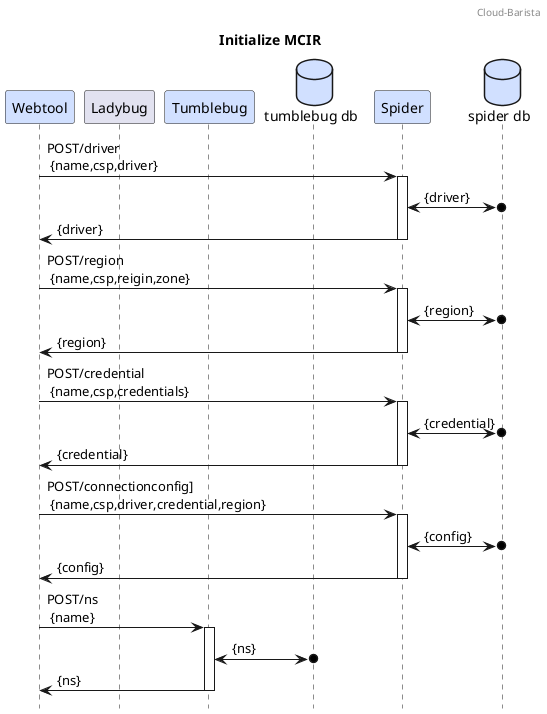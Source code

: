 @@startuml

header Cloud-Barista
title Initialize MCIR
hide footbox

participant	"Webtool"		as webtool		#d1e0ff

participant	"Ladybug"		as ladybug

participant	"Tumblebug"		as tumblebug	#d1e0ff
database	"tumblebug db"			as tumblebug_db	#d1e0ff

participant	"Spider"		as spider		#d1e0ff
database	"spider db"			as spider_db	#d1e0ff

' # driver
webtool		->	spider		: POST/driver\n {name,csp,driver}
activate spider
	spider		<->o	spider_db	: {driver}
	spider		->		webtool		: {driver}
deactivate spider

' # region
webtool		->	spider		: POST/region\n {name,csp,reigin,zone}
activate spider
	spider		<->o	spider_db	: {region}
	spider		->		webtool		: {region}
deactivate spider


' # credential
webtool		->	spider		: POST/credential\n {name,csp,credentials}
activate spider
	spider		<->o	spider_db	: {credential}
	spider		->		webtool		: {credential}
deactivate spider


' # config
webtool		->	spider		: POST/connectionconfig]\n {name,csp,driver,credential,region}
activate spider
	spider		<->o	spider_db	: {config}
	spider		->		webtool		: {config}
deactivate spider


' # namespace
webtool		->	tumblebug	: POST/ns\n {name}
activate tumblebug
	tumblebug		<->o	tumblebug_db	: {ns}
	tumblebug		->		webtool			: {ns}
deactivate tumblebug

' //-- namespace


@@enduml